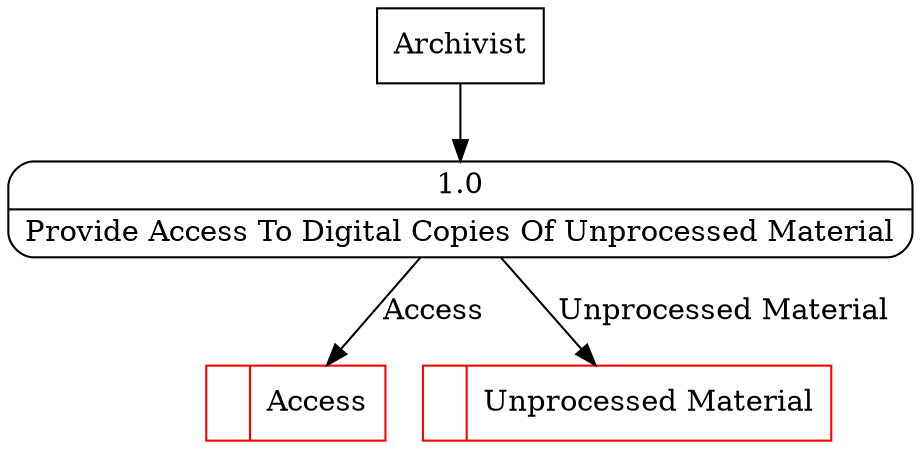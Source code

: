 digraph dfd2{ 
node[shape=record]
200 [label="<f0>  |<f1> Access " color=red];
201 [label="<f0>  |<f1> Unprocessed Material " color=red];
202 [label="Archivist" shape=box];
203 [label="{<f0> 1.0|<f1> Provide Access To Digital Copies Of Unprocessed Material }" shape=Mrecord];
202 -> 203
203 -> 200 [label="Access"]
203 -> 201 [label="Unprocessed Material"]
}